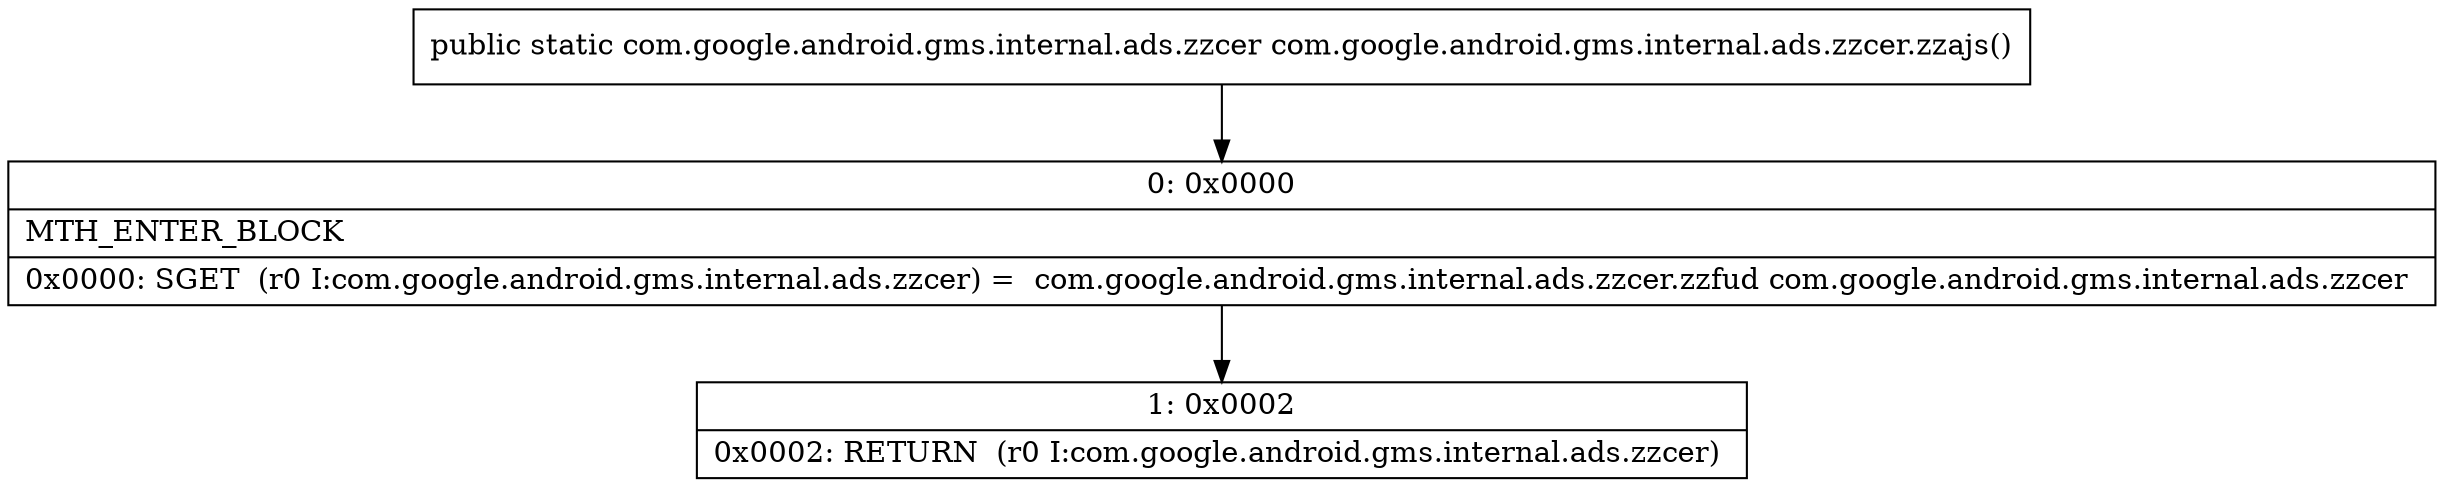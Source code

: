 digraph "CFG forcom.google.android.gms.internal.ads.zzcer.zzajs()Lcom\/google\/android\/gms\/internal\/ads\/zzcer;" {
Node_0 [shape=record,label="{0\:\ 0x0000|MTH_ENTER_BLOCK\l|0x0000: SGET  (r0 I:com.google.android.gms.internal.ads.zzcer) =  com.google.android.gms.internal.ads.zzcer.zzfud com.google.android.gms.internal.ads.zzcer \l}"];
Node_1 [shape=record,label="{1\:\ 0x0002|0x0002: RETURN  (r0 I:com.google.android.gms.internal.ads.zzcer) \l}"];
MethodNode[shape=record,label="{public static com.google.android.gms.internal.ads.zzcer com.google.android.gms.internal.ads.zzcer.zzajs() }"];
MethodNode -> Node_0;
Node_0 -> Node_1;
}

